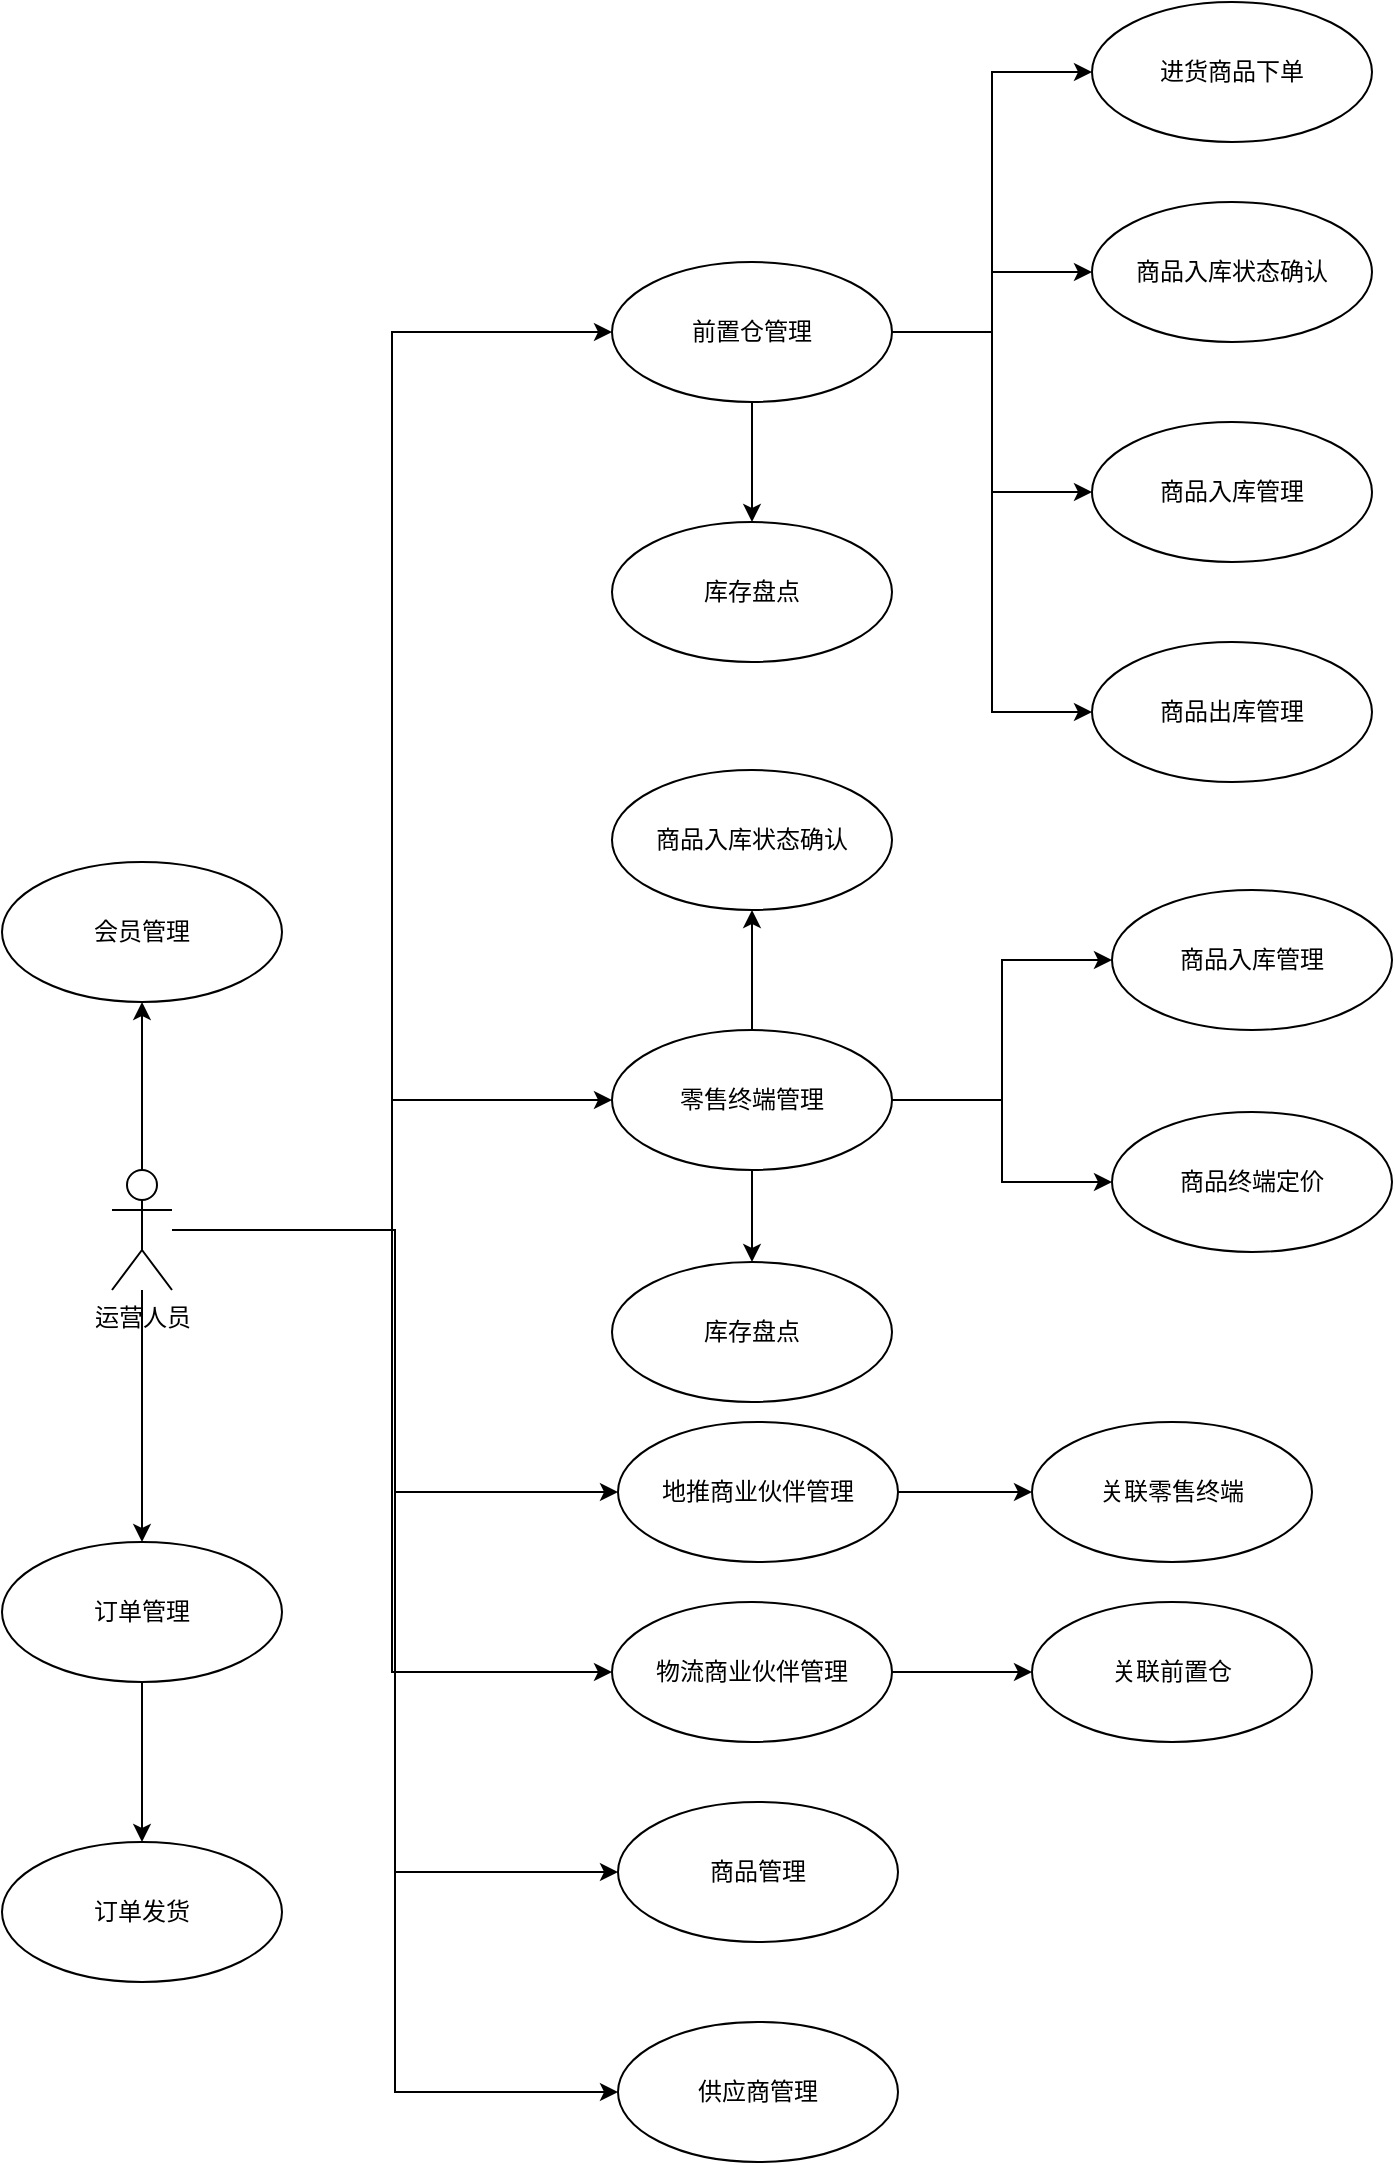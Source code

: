 <mxfile version="21.1.1" type="github" pages="2">
  <diagram name="运营管理人员" id="x4-oW1hvQLXdEULdkfcq">
    <mxGraphModel dx="1120" dy="452" grid="1" gridSize="10" guides="1" tooltips="1" connect="1" arrows="1" fold="1" page="1" pageScale="1" pageWidth="827" pageHeight="1169" math="0" shadow="0">
      <root>
        <mxCell id="0" />
        <mxCell id="1" parent="0" />
        <mxCell id="FFHXGkqfluXQrECaGBsv-5" style="edgeStyle=orthogonalEdgeStyle;rounded=0;orthogonalLoop=1;jettySize=auto;html=1;entryX=0;entryY=0.5;entryDx=0;entryDy=0;" edge="1" parent="1" source="FFHXGkqfluXQrECaGBsv-1" target="FFHXGkqfluXQrECaGBsv-4">
          <mxGeometry relative="1" as="geometry" />
        </mxCell>
        <mxCell id="FFHXGkqfluXQrECaGBsv-6" style="edgeStyle=orthogonalEdgeStyle;rounded=0;orthogonalLoop=1;jettySize=auto;html=1;entryX=0;entryY=0.5;entryDx=0;entryDy=0;" edge="1" parent="1" source="FFHXGkqfluXQrECaGBsv-1" target="FFHXGkqfluXQrECaGBsv-2">
          <mxGeometry relative="1" as="geometry" />
        </mxCell>
        <mxCell id="FFHXGkqfluXQrECaGBsv-8" style="edgeStyle=orthogonalEdgeStyle;rounded=0;orthogonalLoop=1;jettySize=auto;html=1;entryX=0;entryY=0.5;entryDx=0;entryDy=0;" edge="1" parent="1" source="FFHXGkqfluXQrECaGBsv-1" target="FFHXGkqfluXQrECaGBsv-7">
          <mxGeometry relative="1" as="geometry" />
        </mxCell>
        <mxCell id="FFHXGkqfluXQrECaGBsv-10" style="edgeStyle=orthogonalEdgeStyle;rounded=0;orthogonalLoop=1;jettySize=auto;html=1;entryX=0;entryY=0.5;entryDx=0;entryDy=0;" edge="1" parent="1" source="FFHXGkqfluXQrECaGBsv-1" target="FFHXGkqfluXQrECaGBsv-9">
          <mxGeometry relative="1" as="geometry" />
        </mxCell>
        <mxCell id="FFHXGkqfluXQrECaGBsv-28" style="edgeStyle=orthogonalEdgeStyle;rounded=0;orthogonalLoop=1;jettySize=auto;html=1;entryX=0;entryY=0.5;entryDx=0;entryDy=0;" edge="1" parent="1" source="FFHXGkqfluXQrECaGBsv-1" target="FFHXGkqfluXQrECaGBsv-27">
          <mxGeometry relative="1" as="geometry" />
        </mxCell>
        <mxCell id="_Bmi-E15Vil51Y7hQKF6-11" style="edgeStyle=orthogonalEdgeStyle;rounded=0;orthogonalLoop=1;jettySize=auto;html=1;entryX=0.5;entryY=1;entryDx=0;entryDy=0;" edge="1" parent="1" source="FFHXGkqfluXQrECaGBsv-1" target="FFHXGkqfluXQrECaGBsv-37">
          <mxGeometry relative="1" as="geometry" />
        </mxCell>
        <mxCell id="_Bmi-E15Vil51Y7hQKF6-12" style="edgeStyle=orthogonalEdgeStyle;rounded=0;orthogonalLoop=1;jettySize=auto;html=1;" edge="1" parent="1" source="FFHXGkqfluXQrECaGBsv-1" target="FFHXGkqfluXQrECaGBsv-38">
          <mxGeometry relative="1" as="geometry" />
        </mxCell>
        <mxCell id="cf6PpmJOKY-kN2FI4Ina-3" style="edgeStyle=orthogonalEdgeStyle;rounded=0;orthogonalLoop=1;jettySize=auto;html=1;entryX=0;entryY=0.5;entryDx=0;entryDy=0;" edge="1" parent="1" source="FFHXGkqfluXQrECaGBsv-1" target="cf6PpmJOKY-kN2FI4Ina-1">
          <mxGeometry relative="1" as="geometry" />
        </mxCell>
        <mxCell id="FFHXGkqfluXQrECaGBsv-1" value="运营人员" style="shape=umlActor;verticalLabelPosition=bottom;verticalAlign=top;html=1;outlineConnect=0;" vertex="1" parent="1">
          <mxGeometry x="150" y="614" width="30" height="60" as="geometry" />
        </mxCell>
        <mxCell id="FFHXGkqfluXQrECaGBsv-14" style="edgeStyle=orthogonalEdgeStyle;rounded=0;orthogonalLoop=1;jettySize=auto;html=1;" edge="1" parent="1" source="FFHXGkqfluXQrECaGBsv-2" target="FFHXGkqfluXQrECaGBsv-13">
          <mxGeometry relative="1" as="geometry" />
        </mxCell>
        <mxCell id="FFHXGkqfluXQrECaGBsv-18" style="edgeStyle=orthogonalEdgeStyle;rounded=0;orthogonalLoop=1;jettySize=auto;html=1;entryX=0;entryY=0.5;entryDx=0;entryDy=0;" edge="1" parent="1" source="FFHXGkqfluXQrECaGBsv-2" target="FFHXGkqfluXQrECaGBsv-17">
          <mxGeometry relative="1" as="geometry" />
        </mxCell>
        <mxCell id="_Bmi-E15Vil51Y7hQKF6-7" style="edgeStyle=orthogonalEdgeStyle;rounded=0;orthogonalLoop=1;jettySize=auto;html=1;" edge="1" parent="1" source="FFHXGkqfluXQrECaGBsv-2" target="FFHXGkqfluXQrECaGBsv-35">
          <mxGeometry relative="1" as="geometry" />
        </mxCell>
        <mxCell id="_Bmi-E15Vil51Y7hQKF6-8" style="edgeStyle=orthogonalEdgeStyle;rounded=0;orthogonalLoop=1;jettySize=auto;html=1;entryX=0.5;entryY=1;entryDx=0;entryDy=0;" edge="1" parent="1" source="FFHXGkqfluXQrECaGBsv-2" target="FFHXGkqfluXQrECaGBsv-25">
          <mxGeometry relative="1" as="geometry" />
        </mxCell>
        <mxCell id="FFHXGkqfluXQrECaGBsv-2" value="零售终端管理" style="ellipse;whiteSpace=wrap;html=1;" vertex="1" parent="1">
          <mxGeometry x="400" y="544" width="140" height="70" as="geometry" />
        </mxCell>
        <mxCell id="FFHXGkqfluXQrECaGBsv-12" style="edgeStyle=orthogonalEdgeStyle;rounded=0;orthogonalLoop=1;jettySize=auto;html=1;entryX=0;entryY=0.5;entryDx=0;entryDy=0;" edge="1" parent="1" source="FFHXGkqfluXQrECaGBsv-4" target="FFHXGkqfluXQrECaGBsv-11">
          <mxGeometry relative="1" as="geometry" />
        </mxCell>
        <mxCell id="FFHXGkqfluXQrECaGBsv-20" style="edgeStyle=orthogonalEdgeStyle;rounded=0;orthogonalLoop=1;jettySize=auto;html=1;entryX=0;entryY=0.5;entryDx=0;entryDy=0;" edge="1" parent="1" source="FFHXGkqfluXQrECaGBsv-4" target="FFHXGkqfluXQrECaGBsv-19">
          <mxGeometry relative="1" as="geometry" />
        </mxCell>
        <mxCell id="FFHXGkqfluXQrECaGBsv-24" style="edgeStyle=orthogonalEdgeStyle;rounded=0;orthogonalLoop=1;jettySize=auto;html=1;entryX=0;entryY=0.5;entryDx=0;entryDy=0;" edge="1" parent="1" source="FFHXGkqfluXQrECaGBsv-4" target="FFHXGkqfluXQrECaGBsv-23">
          <mxGeometry relative="1" as="geometry" />
        </mxCell>
        <mxCell id="FFHXGkqfluXQrECaGBsv-30" style="edgeStyle=orthogonalEdgeStyle;rounded=0;orthogonalLoop=1;jettySize=auto;html=1;entryX=0;entryY=0.5;entryDx=0;entryDy=0;" edge="1" parent="1" source="FFHXGkqfluXQrECaGBsv-4" target="FFHXGkqfluXQrECaGBsv-29">
          <mxGeometry relative="1" as="geometry" />
        </mxCell>
        <mxCell id="_Bmi-E15Vil51Y7hQKF6-5" style="edgeStyle=orthogonalEdgeStyle;rounded=0;orthogonalLoop=1;jettySize=auto;html=1;entryX=0.5;entryY=0;entryDx=0;entryDy=0;" edge="1" parent="1" source="FFHXGkqfluXQrECaGBsv-4" target="FFHXGkqfluXQrECaGBsv-31">
          <mxGeometry relative="1" as="geometry" />
        </mxCell>
        <mxCell id="FFHXGkqfluXQrECaGBsv-4" value="前置仓管理" style="ellipse;whiteSpace=wrap;html=1;" vertex="1" parent="1">
          <mxGeometry x="400" y="160" width="140" height="70" as="geometry" />
        </mxCell>
        <mxCell id="FFHXGkqfluXQrECaGBsv-16" style="edgeStyle=orthogonalEdgeStyle;rounded=0;orthogonalLoop=1;jettySize=auto;html=1;" edge="1" parent="1" source="FFHXGkqfluXQrECaGBsv-7" target="FFHXGkqfluXQrECaGBsv-15">
          <mxGeometry relative="1" as="geometry" />
        </mxCell>
        <mxCell id="FFHXGkqfluXQrECaGBsv-7" value="地推商业伙伴管理" style="ellipse;whiteSpace=wrap;html=1;" vertex="1" parent="1">
          <mxGeometry x="403" y="740" width="140" height="70" as="geometry" />
        </mxCell>
        <mxCell id="FFHXGkqfluXQrECaGBsv-9" value="商品管理" style="ellipse;whiteSpace=wrap;html=1;" vertex="1" parent="1">
          <mxGeometry x="403" y="930" width="140" height="70" as="geometry" />
        </mxCell>
        <mxCell id="FFHXGkqfluXQrECaGBsv-11" value="商品入库管理" style="ellipse;whiteSpace=wrap;html=1;" vertex="1" parent="1">
          <mxGeometry x="640" y="240" width="140" height="70" as="geometry" />
        </mxCell>
        <mxCell id="FFHXGkqfluXQrECaGBsv-13" value="商品入库管理" style="ellipse;whiteSpace=wrap;html=1;" vertex="1" parent="1">
          <mxGeometry x="650" y="474" width="140" height="70" as="geometry" />
        </mxCell>
        <mxCell id="FFHXGkqfluXQrECaGBsv-15" value="关联零售终端" style="ellipse;whiteSpace=wrap;html=1;" vertex="1" parent="1">
          <mxGeometry x="610" y="740" width="140" height="70" as="geometry" />
        </mxCell>
        <mxCell id="FFHXGkqfluXQrECaGBsv-17" value="商品终端定价" style="ellipse;whiteSpace=wrap;html=1;" vertex="1" parent="1">
          <mxGeometry x="650" y="585" width="140" height="70" as="geometry" />
        </mxCell>
        <mxCell id="FFHXGkqfluXQrECaGBsv-19" value="商品出库管理" style="ellipse;whiteSpace=wrap;html=1;" vertex="1" parent="1">
          <mxGeometry x="640" y="350" width="140" height="70" as="geometry" />
        </mxCell>
        <mxCell id="FFHXGkqfluXQrECaGBsv-23" value="商品入库状态确认" style="ellipse;whiteSpace=wrap;html=1;" vertex="1" parent="1">
          <mxGeometry x="640" y="130" width="140" height="70" as="geometry" />
        </mxCell>
        <mxCell id="FFHXGkqfluXQrECaGBsv-25" value="商品入库状态确认" style="ellipse;whiteSpace=wrap;html=1;" vertex="1" parent="1">
          <mxGeometry x="400" y="414" width="140" height="70" as="geometry" />
        </mxCell>
        <mxCell id="FFHXGkqfluXQrECaGBsv-27" value="供应商管理" style="ellipse;whiteSpace=wrap;html=1;" vertex="1" parent="1">
          <mxGeometry x="403" y="1040" width="140" height="70" as="geometry" />
        </mxCell>
        <mxCell id="FFHXGkqfluXQrECaGBsv-29" value="进货商品下单" style="ellipse;whiteSpace=wrap;html=1;" vertex="1" parent="1">
          <mxGeometry x="640" y="30" width="140" height="70" as="geometry" />
        </mxCell>
        <mxCell id="FFHXGkqfluXQrECaGBsv-31" value="库存盘点" style="ellipse;whiteSpace=wrap;html=1;" vertex="1" parent="1">
          <mxGeometry x="400" y="290" width="140" height="70" as="geometry" />
        </mxCell>
        <mxCell id="FFHXGkqfluXQrECaGBsv-35" value="库存盘点" style="ellipse;whiteSpace=wrap;html=1;" vertex="1" parent="1">
          <mxGeometry x="400" y="660" width="140" height="70" as="geometry" />
        </mxCell>
        <mxCell id="FFHXGkqfluXQrECaGBsv-37" value="会员管理" style="ellipse;whiteSpace=wrap;html=1;" vertex="1" parent="1">
          <mxGeometry x="95" y="460" width="140" height="70" as="geometry" />
        </mxCell>
        <mxCell id="_Bmi-E15Vil51Y7hQKF6-2" style="edgeStyle=orthogonalEdgeStyle;rounded=0;orthogonalLoop=1;jettySize=auto;html=1;" edge="1" parent="1" source="FFHXGkqfluXQrECaGBsv-38" target="_Bmi-E15Vil51Y7hQKF6-1">
          <mxGeometry relative="1" as="geometry" />
        </mxCell>
        <mxCell id="FFHXGkqfluXQrECaGBsv-38" value="订单管理" style="ellipse;whiteSpace=wrap;html=1;" vertex="1" parent="1">
          <mxGeometry x="95" y="800" width="140" height="70" as="geometry" />
        </mxCell>
        <mxCell id="_Bmi-E15Vil51Y7hQKF6-1" value="订单发货" style="ellipse;whiteSpace=wrap;html=1;" vertex="1" parent="1">
          <mxGeometry x="95" y="950" width="140" height="70" as="geometry" />
        </mxCell>
        <mxCell id="cf6PpmJOKY-kN2FI4Ina-4" style="edgeStyle=orthogonalEdgeStyle;rounded=0;orthogonalLoop=1;jettySize=auto;html=1;" edge="1" parent="1" source="cf6PpmJOKY-kN2FI4Ina-1" target="cf6PpmJOKY-kN2FI4Ina-2">
          <mxGeometry relative="1" as="geometry" />
        </mxCell>
        <mxCell id="cf6PpmJOKY-kN2FI4Ina-1" value="物流商业伙伴管理" style="ellipse;whiteSpace=wrap;html=1;" vertex="1" parent="1">
          <mxGeometry x="400" y="830" width="140" height="70" as="geometry" />
        </mxCell>
        <mxCell id="cf6PpmJOKY-kN2FI4Ina-2" value="关联前置仓" style="ellipse;whiteSpace=wrap;html=1;" vertex="1" parent="1">
          <mxGeometry x="610" y="830" width="140" height="70" as="geometry" />
        </mxCell>
      </root>
    </mxGraphModel>
  </diagram>
  <diagram id="vfpZh9Tjv-6j6B5K_V64" name="会员">
    <mxGraphModel dx="1318" dy="532" grid="1" gridSize="10" guides="1" tooltips="1" connect="1" arrows="1" fold="1" page="1" pageScale="1" pageWidth="827" pageHeight="1169" math="0" shadow="0">
      <root>
        <mxCell id="0" />
        <mxCell id="1" parent="0" />
        <mxCell id="-5qhOaPzWT8rHBytk-px-6" style="edgeStyle=orthogonalEdgeStyle;rounded=0;orthogonalLoop=1;jettySize=auto;html=1;entryX=0;entryY=0.5;entryDx=0;entryDy=0;" edge="1" parent="1" source="-5qhOaPzWT8rHBytk-px-1" target="-5qhOaPzWT8rHBytk-px-2">
          <mxGeometry relative="1" as="geometry" />
        </mxCell>
        <mxCell id="-5qhOaPzWT8rHBytk-px-7" style="edgeStyle=orthogonalEdgeStyle;rounded=0;orthogonalLoop=1;jettySize=auto;html=1;" edge="1" parent="1" source="-5qhOaPzWT8rHBytk-px-1" target="-5qhOaPzWT8rHBytk-px-4">
          <mxGeometry relative="1" as="geometry" />
        </mxCell>
        <mxCell id="-5qhOaPzWT8rHBytk-px-10" style="edgeStyle=orthogonalEdgeStyle;rounded=0;orthogonalLoop=1;jettySize=auto;html=1;entryX=0;entryY=0.5;entryDx=0;entryDy=0;" edge="1" parent="1" source="-5qhOaPzWT8rHBytk-px-1" target="-5qhOaPzWT8rHBytk-px-9">
          <mxGeometry relative="1" as="geometry" />
        </mxCell>
        <mxCell id="-5qhOaPzWT8rHBytk-px-12" style="edgeStyle=orthogonalEdgeStyle;rounded=0;orthogonalLoop=1;jettySize=auto;html=1;entryX=0;entryY=0.5;entryDx=0;entryDy=0;" edge="1" parent="1" source="-5qhOaPzWT8rHBytk-px-1" target="-5qhOaPzWT8rHBytk-px-11">
          <mxGeometry relative="1" as="geometry" />
        </mxCell>
        <mxCell id="-5qhOaPzWT8rHBytk-px-14" style="edgeStyle=orthogonalEdgeStyle;rounded=0;orthogonalLoop=1;jettySize=auto;html=1;entryX=1;entryY=0.5;entryDx=0;entryDy=0;" edge="1" parent="1" source="-5qhOaPzWT8rHBytk-px-1" target="-5qhOaPzWT8rHBytk-px-13">
          <mxGeometry relative="1" as="geometry" />
        </mxCell>
        <mxCell id="-5qhOaPzWT8rHBytk-px-16" style="edgeStyle=orthogonalEdgeStyle;rounded=0;orthogonalLoop=1;jettySize=auto;html=1;entryX=1;entryY=0.5;entryDx=0;entryDy=0;" edge="1" parent="1" source="-5qhOaPzWT8rHBytk-px-1" target="-5qhOaPzWT8rHBytk-px-15">
          <mxGeometry relative="1" as="geometry" />
        </mxCell>
        <mxCell id="-5qhOaPzWT8rHBytk-px-18" style="edgeStyle=orthogonalEdgeStyle;rounded=0;orthogonalLoop=1;jettySize=auto;html=1;" edge="1" parent="1" source="-5qhOaPzWT8rHBytk-px-1" target="-5qhOaPzWT8rHBytk-px-17">
          <mxGeometry relative="1" as="geometry" />
        </mxCell>
        <mxCell id="-5qhOaPzWT8rHBytk-px-20" style="edgeStyle=orthogonalEdgeStyle;rounded=0;orthogonalLoop=1;jettySize=auto;html=1;entryX=1;entryY=0.5;entryDx=0;entryDy=0;" edge="1" parent="1" source="-5qhOaPzWT8rHBytk-px-1" target="-5qhOaPzWT8rHBytk-px-19">
          <mxGeometry relative="1" as="geometry" />
        </mxCell>
        <mxCell id="-5qhOaPzWT8rHBytk-px-1" value="会员" style="shape=umlActor;verticalLabelPosition=bottom;verticalAlign=top;html=1;" vertex="1" parent="1">
          <mxGeometry x="300" y="250" width="30" height="60" as="geometry" />
        </mxCell>
        <mxCell id="-5qhOaPzWT8rHBytk-px-8" style="edgeStyle=orthogonalEdgeStyle;rounded=0;orthogonalLoop=1;jettySize=auto;html=1;entryX=0;entryY=0.5;entryDx=0;entryDy=0;" edge="1" parent="1" source="-5qhOaPzWT8rHBytk-px-2" target="-5qhOaPzWT8rHBytk-px-5">
          <mxGeometry relative="1" as="geometry" />
        </mxCell>
        <mxCell id="-5qhOaPzWT8rHBytk-px-2" value="会员注册" style="ellipse;whiteSpace=wrap;html=1;" vertex="1" parent="1">
          <mxGeometry x="460" y="120" width="140" height="70" as="geometry" />
        </mxCell>
        <mxCell id="-5qhOaPzWT8rHBytk-px-4" value="会员登录" style="ellipse;whiteSpace=wrap;html=1;" vertex="1" parent="1">
          <mxGeometry x="460" y="220" width="140" height="70" as="geometry" />
        </mxCell>
        <mxCell id="-5qhOaPzWT8rHBytk-px-5" value="绑定终端" style="ellipse;whiteSpace=wrap;html=1;" vertex="1" parent="1">
          <mxGeometry x="640" y="120" width="140" height="70" as="geometry" />
        </mxCell>
        <mxCell id="-5qhOaPzWT8rHBytk-px-9" value="浏览商品" style="ellipse;whiteSpace=wrap;html=1;" vertex="1" parent="1">
          <mxGeometry x="460" y="330" width="140" height="70" as="geometry" />
        </mxCell>
        <mxCell id="-5qhOaPzWT8rHBytk-px-11" value="加入购物车" style="ellipse;whiteSpace=wrap;html=1;" vertex="1" parent="1">
          <mxGeometry x="460" y="450" width="140" height="70" as="geometry" />
        </mxCell>
        <mxCell id="-5qhOaPzWT8rHBytk-px-13" value="下单" style="ellipse;whiteSpace=wrap;html=1;" vertex="1" parent="1">
          <mxGeometry x="60" y="460" width="140" height="70" as="geometry" />
        </mxCell>
        <mxCell id="-5qhOaPzWT8rHBytk-px-15" value="订单支付" style="ellipse;whiteSpace=wrap;html=1;" vertex="1" parent="1">
          <mxGeometry x="60" y="350" width="140" height="70" as="geometry" />
        </mxCell>
        <mxCell id="-5qhOaPzWT8rHBytk-px-17" value="订单收货确认" style="ellipse;whiteSpace=wrap;html=1;" vertex="1" parent="1">
          <mxGeometry x="60" y="240" width="140" height="70" as="geometry" />
        </mxCell>
        <mxCell id="-5qhOaPzWT8rHBytk-px-19" value="订单查询" style="ellipse;whiteSpace=wrap;html=1;" vertex="1" parent="1">
          <mxGeometry x="60" y="120" width="140" height="70" as="geometry" />
        </mxCell>
      </root>
    </mxGraphModel>
  </diagram>
</mxfile>
